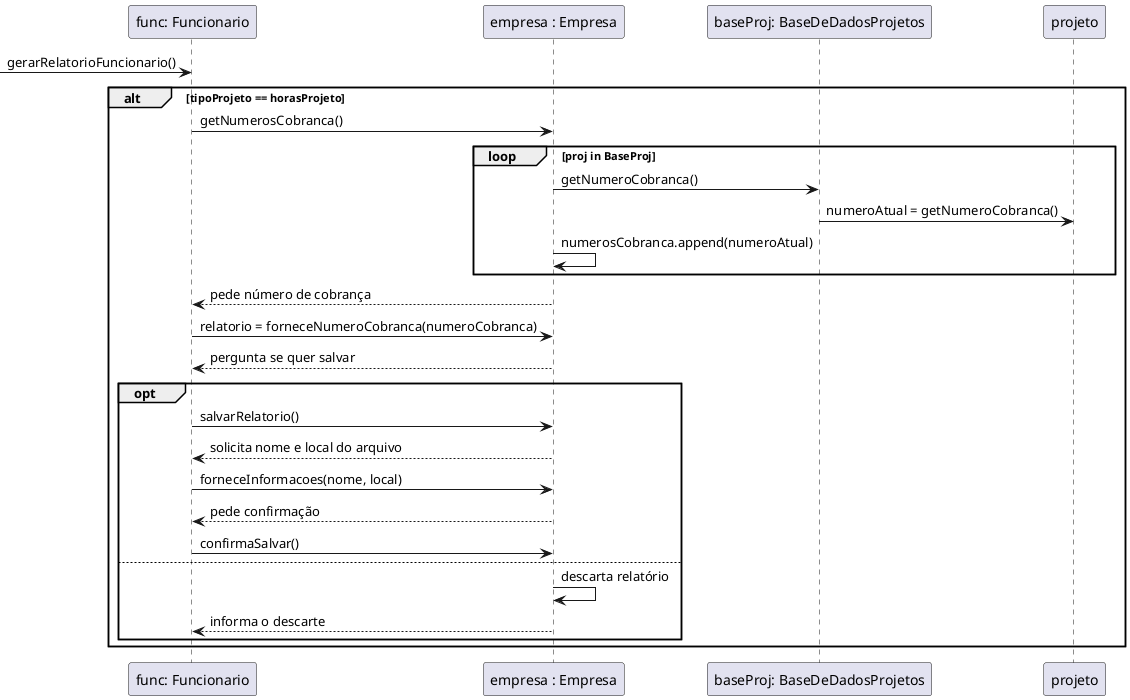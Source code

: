 @startuml Caso3

Participant "func: Funcionario" as funcionario
Participant "empresa : Empresa" as empresa
' Participant "listaFun : ListaDeFuncionarios" as listaFuncionarios
' Participant "pgto: Pagamento" as pagamento
' Participant "ponto: Ponto" as ponto
Participant "baseProj: BaseDeDadosProjetos" as baseProjeto

-> funcionario: gerarRelatorioFuncionario()
alt tipoProjeto == horasProjeto
funcionario -> empresa: getNumerosCobranca()
    loop proj in BaseProj
        empresa -> baseProjeto: getNumeroCobranca()
        baseProjeto -> projeto: numeroAtual = getNumeroCobranca()
        empresa -> empresa: numerosCobranca.append(numeroAtual)
    end
    empresa --> funcionario: pede número de cobrança
    funcionario -> empresa: relatorio = forneceNumeroCobranca(numeroCobranca)
    empresa --> funcionario: pergunta se quer salvar
    opt
        funcionario -> empresa: salvarRelatorio()
        empresa --> funcionario: solicita nome e local do arquivo
        funcionario -> empresa: forneceInformacoes(nome, local)
        empresa --> funcionario: pede confirmação
        funcionario -> empresa: confirmaSalvar()
    else
        empresa -> empresa: descarta relatório
        empresa --> funcionario: informa o descarte
    end
end
@enduml